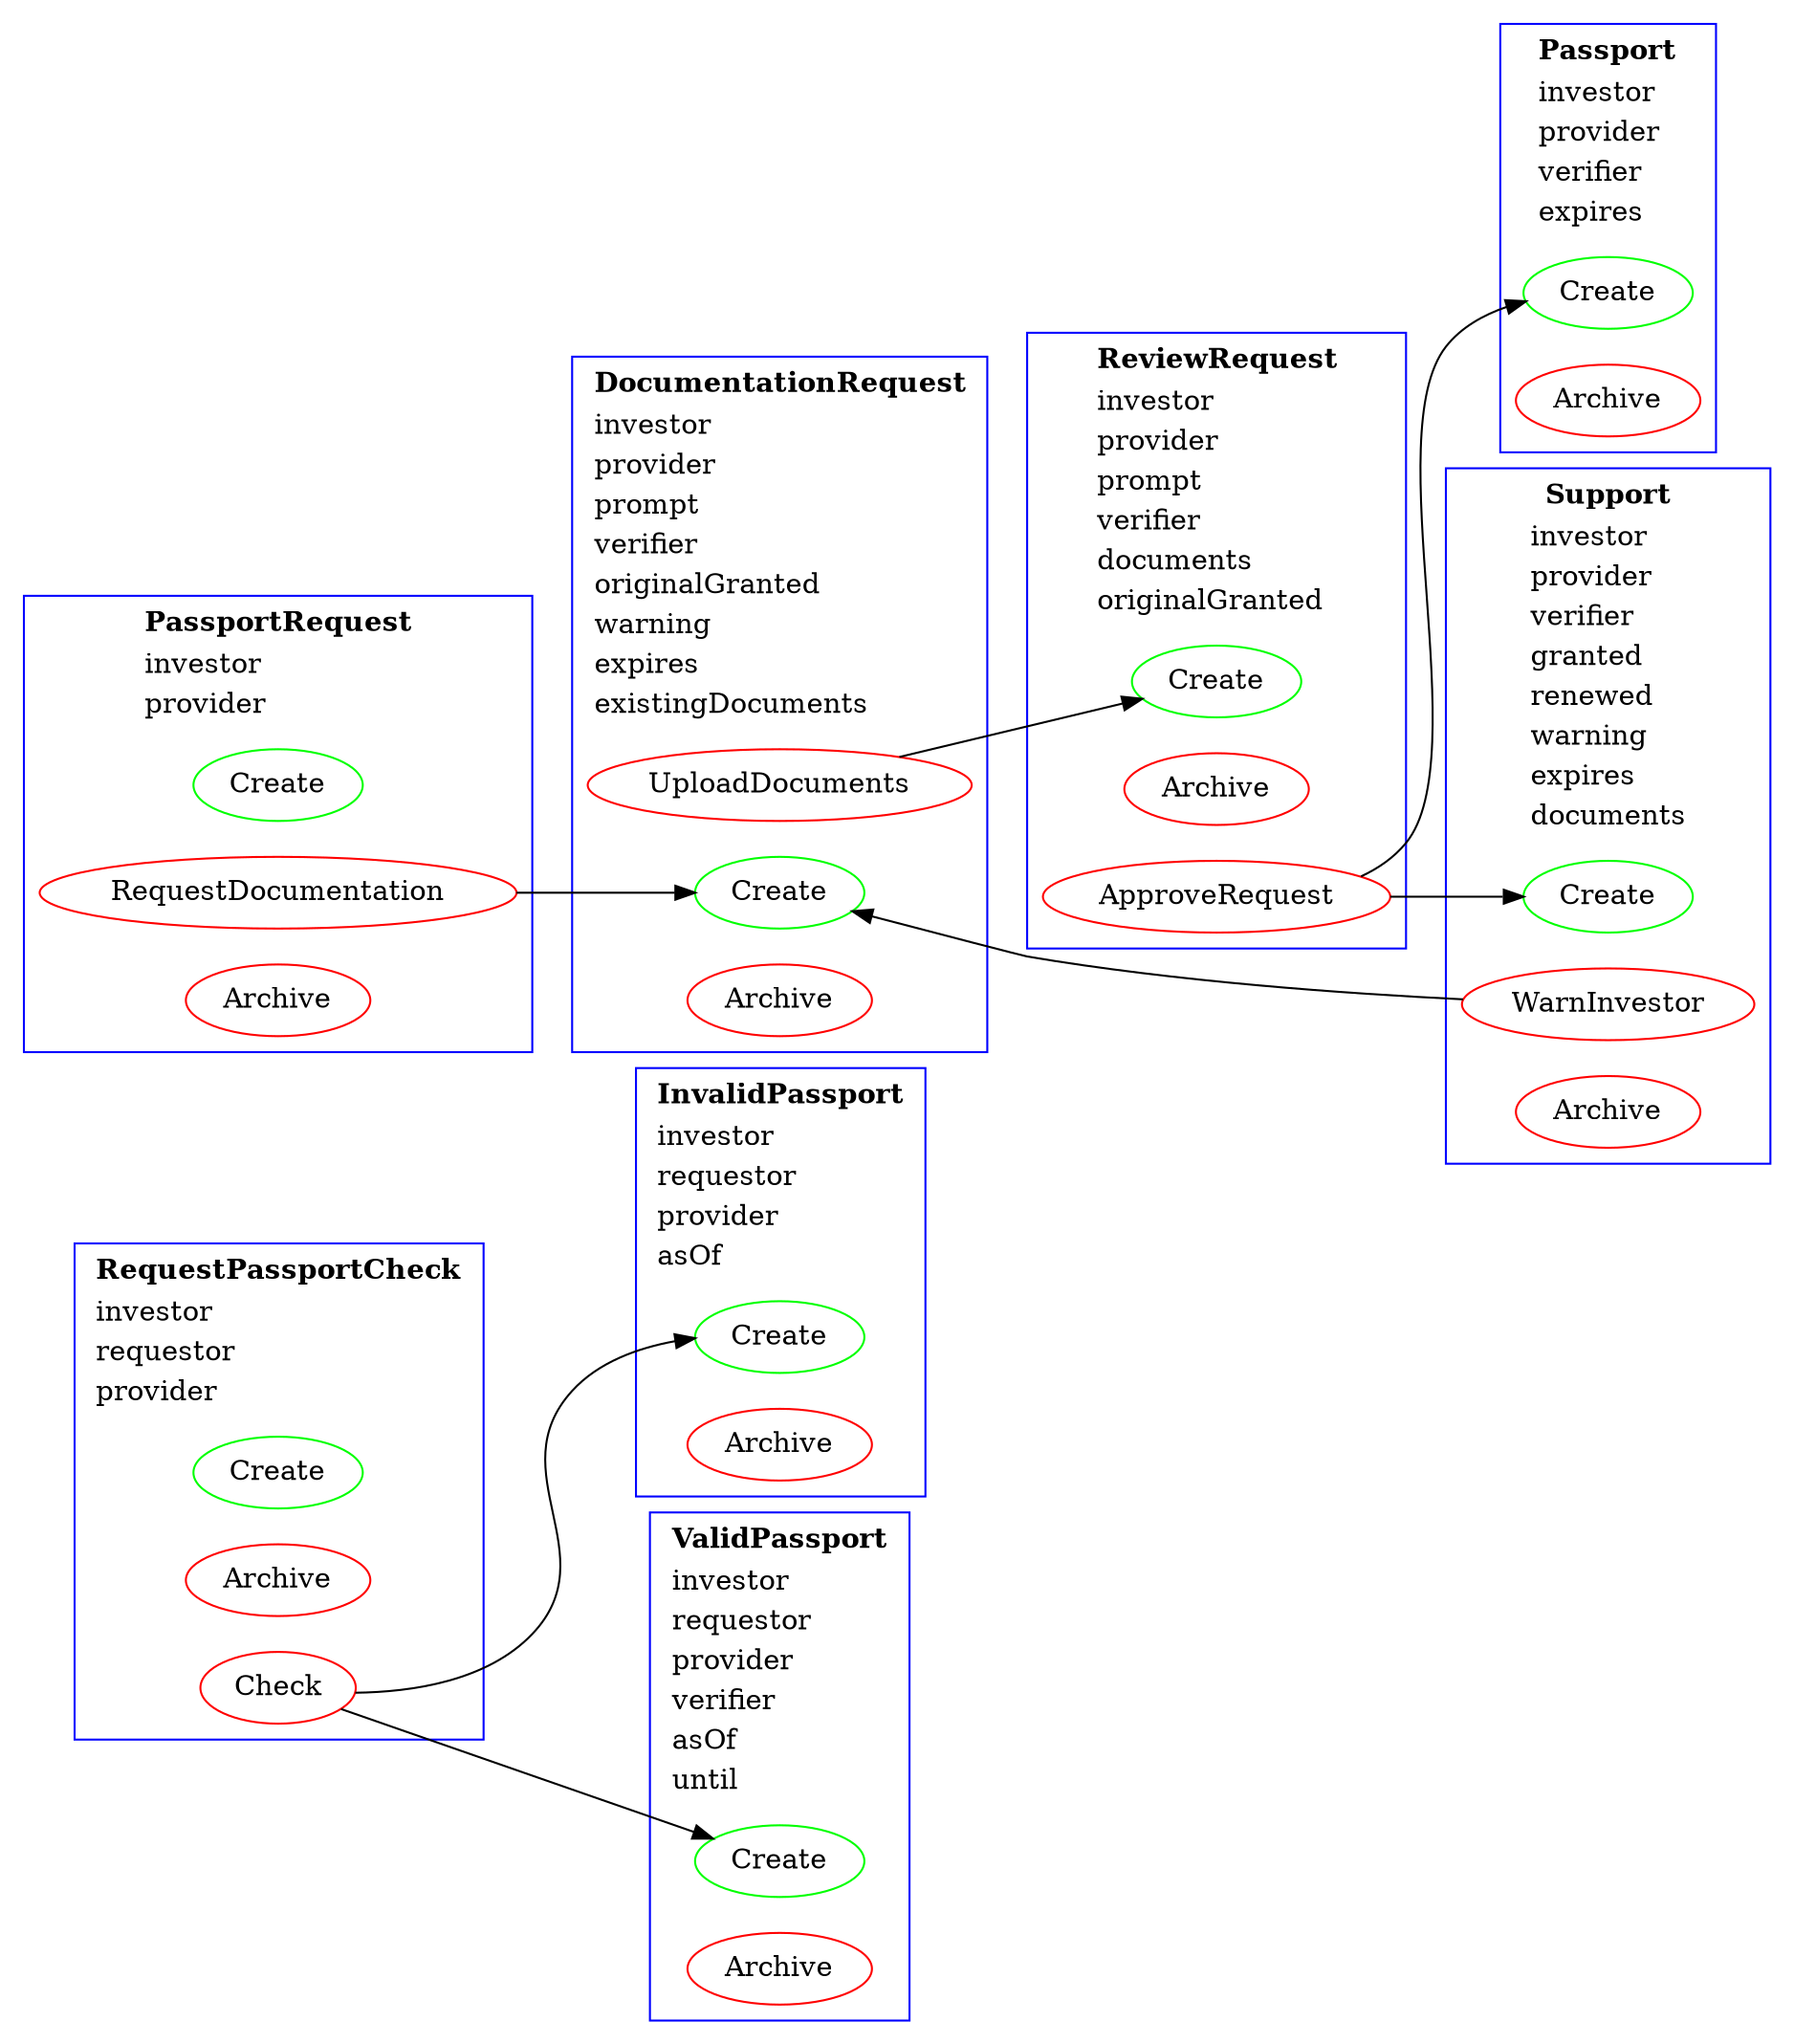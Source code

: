 digraph G {
compound=true;
rankdir=LR;
subgraph cluster_InvalidPassport{
n0[label=Create][color=green]; 
n1[label=Archive][color=red]; 
label=<<table align = "left" border="0" cellborder="0" cellspacing="1">
<tr><td align="center"><b>InvalidPassport</b></td></tr><tr><td align="left">investor</td></tr> 
<tr><td align="left">requestor</td></tr> 
<tr><td align="left">provider</td></tr> 
<tr><td align="left">asOf</td></tr> 
</table>>;color=blue
}subgraph cluster_RequestPassportCheck{
n2[label=Create][color=green]; 
n3[label=Archive][color=red]; 
n4[label=Check][color=red]; 
label=<<table align = "left" border="0" cellborder="0" cellspacing="1">
<tr><td align="center"><b>RequestPassportCheck</b></td></tr><tr><td align="left">investor</td></tr> 
<tr><td align="left">requestor</td></tr> 
<tr><td align="left">provider</td></tr> 
</table>>;color=blue
}subgraph cluster_ValidPassport{
n5[label=Create][color=green]; 
n6[label=Archive][color=red]; 
label=<<table align = "left" border="0" cellborder="0" cellspacing="1">
<tr><td align="center"><b>ValidPassport</b></td></tr><tr><td align="left">investor</td></tr> 
<tr><td align="left">requestor</td></tr> 
<tr><td align="left">provider</td></tr> 
<tr><td align="left">verifier</td></tr> 
<tr><td align="left">asOf</td></tr> 
<tr><td align="left">until</td></tr> 
</table>>;color=blue
}subgraph cluster_DocumentationRequest{
n7[label=Create][color=green]; 
n8[label=UploadDocuments][color=red]; 
n9[label=Archive][color=red]; 
label=<<table align = "left" border="0" cellborder="0" cellspacing="1">
<tr><td align="center"><b>DocumentationRequest</b></td></tr><tr><td align="left">investor</td></tr> 
<tr><td align="left">provider</td></tr> 
<tr><td align="left">prompt</td></tr> 
<tr><td align="left">verifier</td></tr> 
<tr><td align="left">originalGranted</td></tr> 
<tr><td align="left">warning</td></tr> 
<tr><td align="left">expires</td></tr> 
<tr><td align="left">existingDocuments</td></tr> 
</table>>;color=blue
}subgraph cluster_Passport{
n10[label=Create][color=green]; 
n11[label=Archive][color=red]; 
label=<<table align = "left" border="0" cellborder="0" cellspacing="1">
<tr><td align="center"><b>Passport</b></td></tr><tr><td align="left">investor</td></tr> 
<tr><td align="left">provider</td></tr> 
<tr><td align="left">verifier</td></tr> 
<tr><td align="left">expires</td></tr> 
</table>>;color=blue
}subgraph cluster_PassportRequest{
n12[label=Create][color=green]; 
n13[label=RequestDocumentation][color=red]; 
n14[label=Archive][color=red]; 
label=<<table align = "left" border="0" cellborder="0" cellspacing="1">
<tr><td align="center"><b>PassportRequest</b></td></tr><tr><td align="left">investor</td></tr> 
<tr><td align="left">provider</td></tr> 
</table>>;color=blue
}subgraph cluster_ReviewRequest{
n15[label=Create][color=green]; 
n16[label=Archive][color=red]; 
n17[label=ApproveRequest][color=red]; 
label=<<table align = "left" border="0" cellborder="0" cellspacing="1">
<tr><td align="center"><b>ReviewRequest</b></td></tr><tr><td align="left">investor</td></tr> 
<tr><td align="left">provider</td></tr> 
<tr><td align="left">prompt</td></tr> 
<tr><td align="left">verifier</td></tr> 
<tr><td align="left">documents</td></tr> 
<tr><td align="left">originalGranted</td></tr> 
</table>>;color=blue
}subgraph cluster_Support{
n18[label=Create][color=green]; 
n19[label=WarnInvestor][color=red]; 
n20[label=Archive][color=red]; 
label=<<table align = "left" border="0" cellborder="0" cellspacing="1">
<tr><td align="center"><b>Support</b></td></tr><tr><td align="left">investor</td></tr> 
<tr><td align="left">provider</td></tr> 
<tr><td align="left">verifier</td></tr> 
<tr><td align="left">granted</td></tr> 
<tr><td align="left">renewed</td></tr> 
<tr><td align="left">warning</td></tr> 
<tr><td align="left">expires</td></tr> 
<tr><td align="left">documents</td></tr> 
</table>>;color=blue
}n4->n0
n4->n5
n8->n15
n13->n7
n17->n10
n17->n18
n19->n7

}
